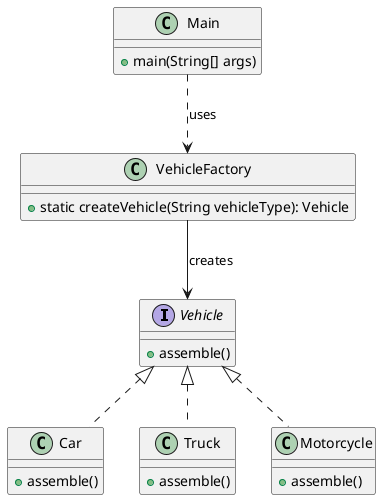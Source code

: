 @startuml

interface Vehicle {
    + assemble()
}

class Car  {
    + assemble()
}

class Truck  {
    + assemble()
}

class Motorcycle  {
    + assemble()
}

class VehicleFactory {
    + static createVehicle(String vehicleType): Vehicle
}

class Main {
    + main(String[] args)
}

Vehicle <|.. Car
Vehicle <|.. Truck
Vehicle <|.. Motorcycle
Main ..> VehicleFactory : uses
VehicleFactory --> Vehicle : creates

@enduml
